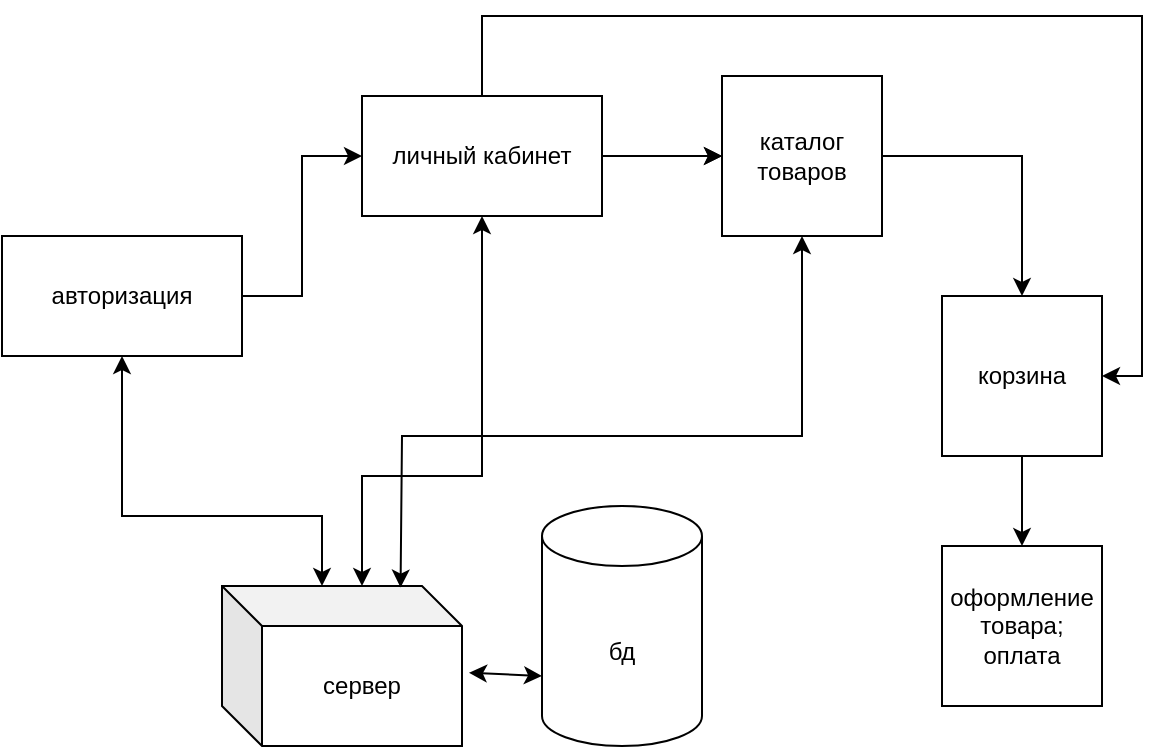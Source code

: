 <mxfile version="24.8.1">
  <diagram name="Страница — 1" id="KcBHEZ8kpfQMKn9dfRhP">
    <mxGraphModel dx="1099" dy="650" grid="1" gridSize="10" guides="1" tooltips="1" connect="1" arrows="1" fold="1" page="1" pageScale="1" pageWidth="827" pageHeight="1169" math="0" shadow="0">
      <root>
        <mxCell id="0" />
        <mxCell id="1" parent="0" />
        <mxCell id="nROdn0nHUEIMlMjey6fp-1" value="авторизация" style="rounded=0;whiteSpace=wrap;html=1;" vertex="1" parent="1">
          <mxGeometry x="160" y="260" width="120" height="60" as="geometry" />
        </mxCell>
        <mxCell id="nROdn0nHUEIMlMjey6fp-29" value="" style="edgeStyle=orthogonalEdgeStyle;rounded=0;orthogonalLoop=1;jettySize=auto;html=1;" edge="1" parent="1" source="nROdn0nHUEIMlMjey6fp-4" target="nROdn0nHUEIMlMjey6fp-27">
          <mxGeometry relative="1" as="geometry" />
        </mxCell>
        <mxCell id="nROdn0nHUEIMlMjey6fp-36" style="edgeStyle=orthogonalEdgeStyle;rounded=0;orthogonalLoop=1;jettySize=auto;html=1;exitX=0.5;exitY=0;exitDx=0;exitDy=0;entryX=1;entryY=0.5;entryDx=0;entryDy=0;" edge="1" parent="1" source="nROdn0nHUEIMlMjey6fp-4" target="nROdn0nHUEIMlMjey6fp-28">
          <mxGeometry relative="1" as="geometry">
            <mxPoint x="400.167" y="100" as="targetPoint" />
            <Array as="points">
              <mxPoint x="400" y="150" />
              <mxPoint x="730" y="150" />
              <mxPoint x="730" y="330" />
            </Array>
          </mxGeometry>
        </mxCell>
        <mxCell id="nROdn0nHUEIMlMjey6fp-4" value="личный кабинет" style="rounded=0;whiteSpace=wrap;html=1;" vertex="1" parent="1">
          <mxGeometry x="340" y="190" width="120" height="60" as="geometry" />
        </mxCell>
        <mxCell id="nROdn0nHUEIMlMjey6fp-7" value="" style="endArrow=classic;html=1;rounded=0;exitX=1;exitY=0.5;exitDx=0;exitDy=0;entryX=0;entryY=0.5;entryDx=0;entryDy=0;" edge="1" parent="1" source="nROdn0nHUEIMlMjey6fp-1" target="nROdn0nHUEIMlMjey6fp-4">
          <mxGeometry width="50" height="50" relative="1" as="geometry">
            <mxPoint x="310" y="305" as="sourcePoint" />
            <mxPoint x="360" y="255" as="targetPoint" />
            <Array as="points">
              <mxPoint x="310" y="290" />
              <mxPoint x="310" y="220" />
            </Array>
          </mxGeometry>
        </mxCell>
        <mxCell id="nROdn0nHUEIMlMjey6fp-8" value="бд" style="shape=cylinder3;whiteSpace=wrap;html=1;boundedLbl=1;backgroundOutline=1;size=15;" vertex="1" parent="1">
          <mxGeometry x="430" y="395" width="80" height="120" as="geometry" />
        </mxCell>
        <mxCell id="nROdn0nHUEIMlMjey6fp-9" value="сервер" style="shape=cube;whiteSpace=wrap;html=1;boundedLbl=1;backgroundOutline=1;darkOpacity=0.05;darkOpacity2=0.1;" vertex="1" parent="1">
          <mxGeometry x="270" y="435" width="120" height="80" as="geometry" />
        </mxCell>
        <mxCell id="nROdn0nHUEIMlMjey6fp-12" value="" style="endArrow=classic;startArrow=classic;html=1;rounded=0;entryX=0.5;entryY=1;entryDx=0;entryDy=0;exitX=0;exitY=0;exitDx=50;exitDy=0;exitPerimeter=0;" edge="1" parent="1" source="nROdn0nHUEIMlMjey6fp-9" target="nROdn0nHUEIMlMjey6fp-1">
          <mxGeometry width="50" height="50" relative="1" as="geometry">
            <mxPoint x="390" y="430" as="sourcePoint" />
            <mxPoint x="440" y="380" as="targetPoint" />
            <Array as="points">
              <mxPoint x="320" y="400" />
              <mxPoint x="220" y="400" />
            </Array>
          </mxGeometry>
        </mxCell>
        <mxCell id="nROdn0nHUEIMlMjey6fp-13" value="" style="endArrow=classic;startArrow=classic;html=1;rounded=0;entryX=0.5;entryY=1;entryDx=0;entryDy=0;" edge="1" parent="1" target="nROdn0nHUEIMlMjey6fp-4">
          <mxGeometry width="50" height="50" relative="1" as="geometry">
            <mxPoint x="340" y="435" as="sourcePoint" />
            <mxPoint x="400" y="365" as="targetPoint" />
            <Array as="points">
              <mxPoint x="340" y="380" />
              <mxPoint x="400" y="380" />
            </Array>
          </mxGeometry>
        </mxCell>
        <mxCell id="nROdn0nHUEIMlMjey6fp-14" value="" style="endArrow=classic;html=1;rounded=0;" edge="1" parent="1">
          <mxGeometry width="50" height="50" relative="1" as="geometry">
            <mxPoint x="460" y="220" as="sourcePoint" />
            <mxPoint x="520" y="220" as="targetPoint" />
          </mxGeometry>
        </mxCell>
        <mxCell id="nROdn0nHUEIMlMjey6fp-27" value="каталог товаров" style="whiteSpace=wrap;html=1;aspect=fixed;" vertex="1" parent="1">
          <mxGeometry x="520" y="180" width="80" height="80" as="geometry" />
        </mxCell>
        <mxCell id="nROdn0nHUEIMlMjey6fp-28" value="корзина" style="whiteSpace=wrap;html=1;aspect=fixed;" vertex="1" parent="1">
          <mxGeometry x="630" y="290" width="80" height="80" as="geometry" />
        </mxCell>
        <mxCell id="nROdn0nHUEIMlMjey6fp-30" value="" style="endArrow=classic;html=1;rounded=0;entryX=0.5;entryY=0;entryDx=0;entryDy=0;exitX=1;exitY=0.5;exitDx=0;exitDy=0;" edge="1" parent="1" source="nROdn0nHUEIMlMjey6fp-27" target="nROdn0nHUEIMlMjey6fp-28">
          <mxGeometry width="50" height="50" relative="1" as="geometry">
            <mxPoint x="610" y="220" as="sourcePoint" />
            <mxPoint x="670" y="219.58" as="targetPoint" />
            <Array as="points">
              <mxPoint x="670" y="220" />
            </Array>
          </mxGeometry>
        </mxCell>
        <mxCell id="nROdn0nHUEIMlMjey6fp-31" value="оформление товара; оплата" style="whiteSpace=wrap;html=1;aspect=fixed;" vertex="1" parent="1">
          <mxGeometry x="630" y="415" width="80" height="80" as="geometry" />
        </mxCell>
        <mxCell id="nROdn0nHUEIMlMjey6fp-32" value="" style="endArrow=classic;html=1;rounded=0;entryX=0.5;entryY=0;entryDx=0;entryDy=0;exitX=0.5;exitY=1;exitDx=0;exitDy=0;" edge="1" parent="1" source="nROdn0nHUEIMlMjey6fp-28" target="nROdn0nHUEIMlMjey6fp-31">
          <mxGeometry width="50" height="50" relative="1" as="geometry">
            <mxPoint x="530" y="370" as="sourcePoint" />
            <mxPoint x="580" y="320" as="targetPoint" />
            <Array as="points" />
          </mxGeometry>
        </mxCell>
        <mxCell id="nROdn0nHUEIMlMjey6fp-33" value="" style="endArrow=classic;startArrow=classic;html=1;rounded=0;exitX=1.029;exitY=0.542;exitDx=0;exitDy=0;exitPerimeter=0;" edge="1" parent="1" source="nROdn0nHUEIMlMjey6fp-9">
          <mxGeometry width="50" height="50" relative="1" as="geometry">
            <mxPoint x="400" y="470" as="sourcePoint" />
            <mxPoint x="430" y="480" as="targetPoint" />
          </mxGeometry>
        </mxCell>
        <mxCell id="nROdn0nHUEIMlMjey6fp-35" value="" style="endArrow=classic;startArrow=classic;html=1;rounded=0;entryX=0.5;entryY=1;entryDx=0;entryDy=0;exitX=0.744;exitY=0.01;exitDx=0;exitDy=0;exitPerimeter=0;" edge="1" parent="1" source="nROdn0nHUEIMlMjey6fp-9" target="nROdn0nHUEIMlMjey6fp-27">
          <mxGeometry width="50" height="50" relative="1" as="geometry">
            <mxPoint x="360" y="430" as="sourcePoint" />
            <mxPoint x="580" y="320" as="targetPoint" />
            <Array as="points">
              <mxPoint x="360" y="360" />
              <mxPoint x="560" y="360" />
            </Array>
          </mxGeometry>
        </mxCell>
      </root>
    </mxGraphModel>
  </diagram>
</mxfile>
